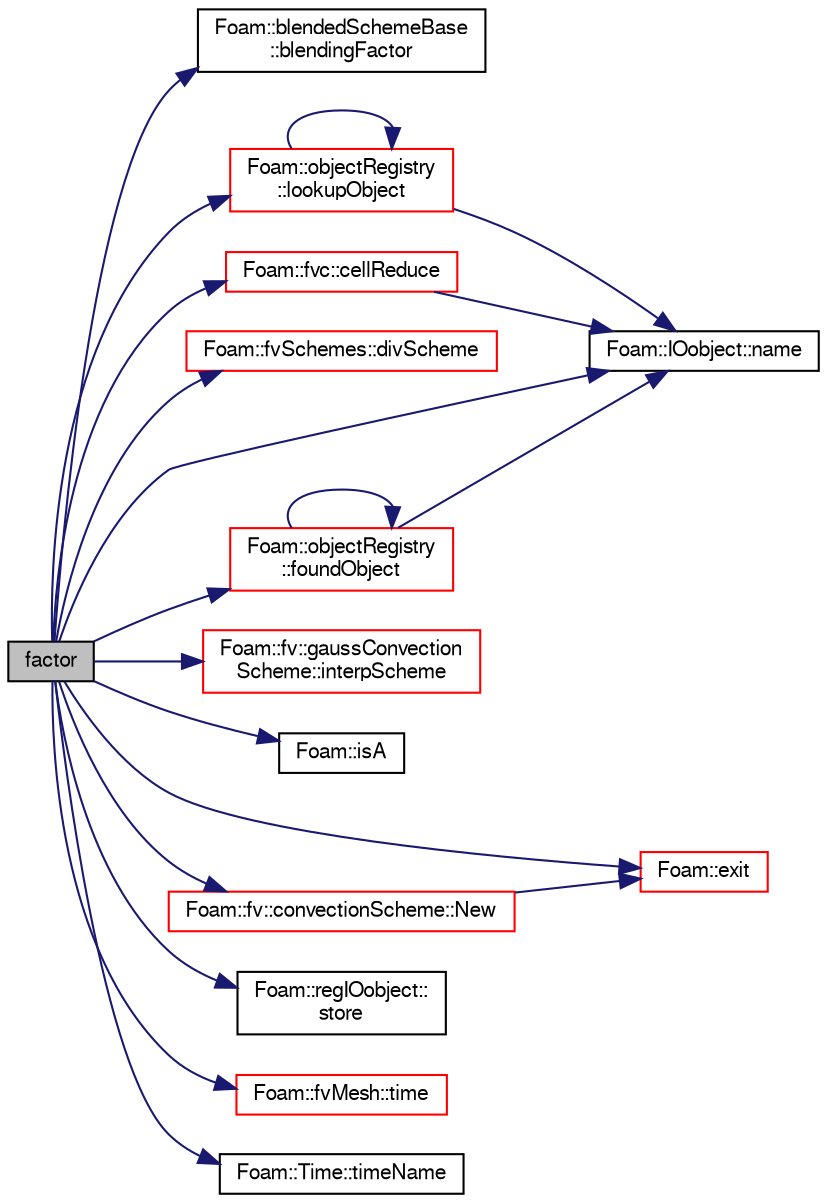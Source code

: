 digraph "factor"
{
  bgcolor="transparent";
  edge [fontname="FreeSans",fontsize="10",labelfontname="FreeSans",labelfontsize="10"];
  node [fontname="FreeSans",fontsize="10",shape=record];
  rankdir="LR";
  Node710 [label="factor",height=0.2,width=0.4,color="black", fillcolor="grey75", style="filled", fontcolor="black"];
  Node710 -> Node711 [color="midnightblue",fontsize="10",style="solid",fontname="FreeSans"];
  Node711 [label="Foam::blendedSchemeBase\l::blendingFactor",height=0.2,width=0.4,color="black",URL="$a22962.html#ab3344847ff4e1862692b7e849f5f22a8",tooltip="Return the face-based blending factor. "];
  Node710 -> Node712 [color="midnightblue",fontsize="10",style="solid",fontname="FreeSans"];
  Node712 [label="Foam::fvc::cellReduce",height=0.2,width=0.4,color="red",URL="$a21134.html#ad1eef12eff315ed10d8e18008e01b8eb"];
  Node712 -> Node714 [color="midnightblue",fontsize="10",style="solid",fontname="FreeSans"];
  Node714 [label="Foam::IOobject::name",height=0.2,width=0.4,color="black",URL="$a26142.html#acc80e00a8ac919288fb55bd14cc88bf6",tooltip="Return name. "];
  Node710 -> Node1016 [color="midnightblue",fontsize="10",style="solid",fontname="FreeSans"];
  Node1016 [label="Foam::fvSchemes::divScheme",height=0.2,width=0.4,color="red",URL="$a22526.html#a42c4522527c87ac6cbecc447e6d79e85"];
  Node710 -> Node845 [color="midnightblue",fontsize="10",style="solid",fontname="FreeSans"];
  Node845 [label="Foam::exit",height=0.2,width=0.4,color="red",URL="$a21124.html#a06ca7250d8e89caf05243ec094843642"];
  Node710 -> Node1017 [color="midnightblue",fontsize="10",style="solid",fontname="FreeSans"];
  Node1017 [label="Foam::objectRegistry\l::foundObject",height=0.2,width=0.4,color="red",URL="$a26326.html#afb1fd730975d12fa5bcd4252fbf2b92c",tooltip="Is the named Type found? "];
  Node1017 -> Node1017 [color="midnightblue",fontsize="10",style="solid",fontname="FreeSans"];
  Node1017 -> Node714 [color="midnightblue",fontsize="10",style="solid",fontname="FreeSans"];
  Node710 -> Node1022 [color="midnightblue",fontsize="10",style="solid",fontname="FreeSans"];
  Node1022 [label="Foam::fv::gaussConvection\lScheme::interpScheme",height=0.2,width=0.4,color="red",URL="$a22446.html#a88fefba11dbebed6918d5b06bb3d3907"];
  Node710 -> Node1055 [color="midnightblue",fontsize="10",style="solid",fontname="FreeSans"];
  Node1055 [label="Foam::isA",height=0.2,width=0.4,color="black",URL="$a21124.html#a7f38c7df863d37f5357047d27dab7711",tooltip="Check if a dynamic_cast to typeid is possible. "];
  Node710 -> Node1056 [color="midnightblue",fontsize="10",style="solid",fontname="FreeSans"];
  Node1056 [label="Foam::objectRegistry\l::lookupObject",height=0.2,width=0.4,color="red",URL="$a26326.html#a8b49296f8410366342c524250612c2aa",tooltip="Lookup and return the object of the given Type. "];
  Node1056 -> Node714 [color="midnightblue",fontsize="10",style="solid",fontname="FreeSans"];
  Node1056 -> Node1056 [color="midnightblue",fontsize="10",style="solid",fontname="FreeSans"];
  Node710 -> Node714 [color="midnightblue",fontsize="10",style="solid",fontname="FreeSans"];
  Node710 -> Node1048 [color="midnightblue",fontsize="10",style="solid",fontname="FreeSans"];
  Node1048 [label="Foam::fv::convectionScheme::New",height=0.2,width=0.4,color="red",URL="$a22442.html#af588839e72c5544d36b0eb36a09e83aa",tooltip="Return a pointer to a new convectionScheme created on freestore. "];
  Node1048 -> Node845 [color="midnightblue",fontsize="10",style="solid",fontname="FreeSans"];
  Node710 -> Node1057 [color="midnightblue",fontsize="10",style="solid",fontname="FreeSans"];
  Node1057 [label="Foam::regIOobject::\lstore",height=0.2,width=0.4,color="black",URL="$a26334.html#af5d1fdcbfe78592afb590a4c244acf20",tooltip="Transfer ownership of this object to its registry. "];
  Node710 -> Node725 [color="midnightblue",fontsize="10",style="solid",fontname="FreeSans"];
  Node725 [label="Foam::fvMesh::time",height=0.2,width=0.4,color="red",URL="$a22766.html#a0d94096809fe3376b29a2a29ca11bb18",tooltip="Return the top-level database. "];
  Node710 -> Node1058 [color="midnightblue",fontsize="10",style="solid",fontname="FreeSans"];
  Node1058 [label="Foam::Time::timeName",height=0.2,width=0.4,color="black",URL="$a26350.html#ad9d86fef6eca18797c786726cf925179",tooltip="Return time name of given scalar time. "];
}
